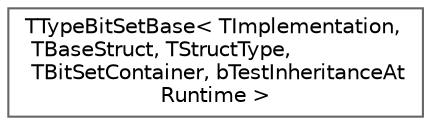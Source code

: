 digraph "Graphical Class Hierarchy"
{
 // INTERACTIVE_SVG=YES
 // LATEX_PDF_SIZE
  bgcolor="transparent";
  edge [fontname=Helvetica,fontsize=10,labelfontname=Helvetica,labelfontsize=10];
  node [fontname=Helvetica,fontsize=10,shape=box,height=0.2,width=0.4];
  rankdir="LR";
  Node0 [id="Node000000",label="TTypeBitSetBase\< TImplementation,\l TBaseStruct, TStructType,\l TBitSetContainer, bTestInheritanceAt\lRuntime \>",height=0.2,width=0.4,color="grey40", fillcolor="white", style="filled",URL="$d7/d6f/structTTypeBitSetBase.html",tooltip="Base class for managing bitsets associated with specific struct types."];
}
